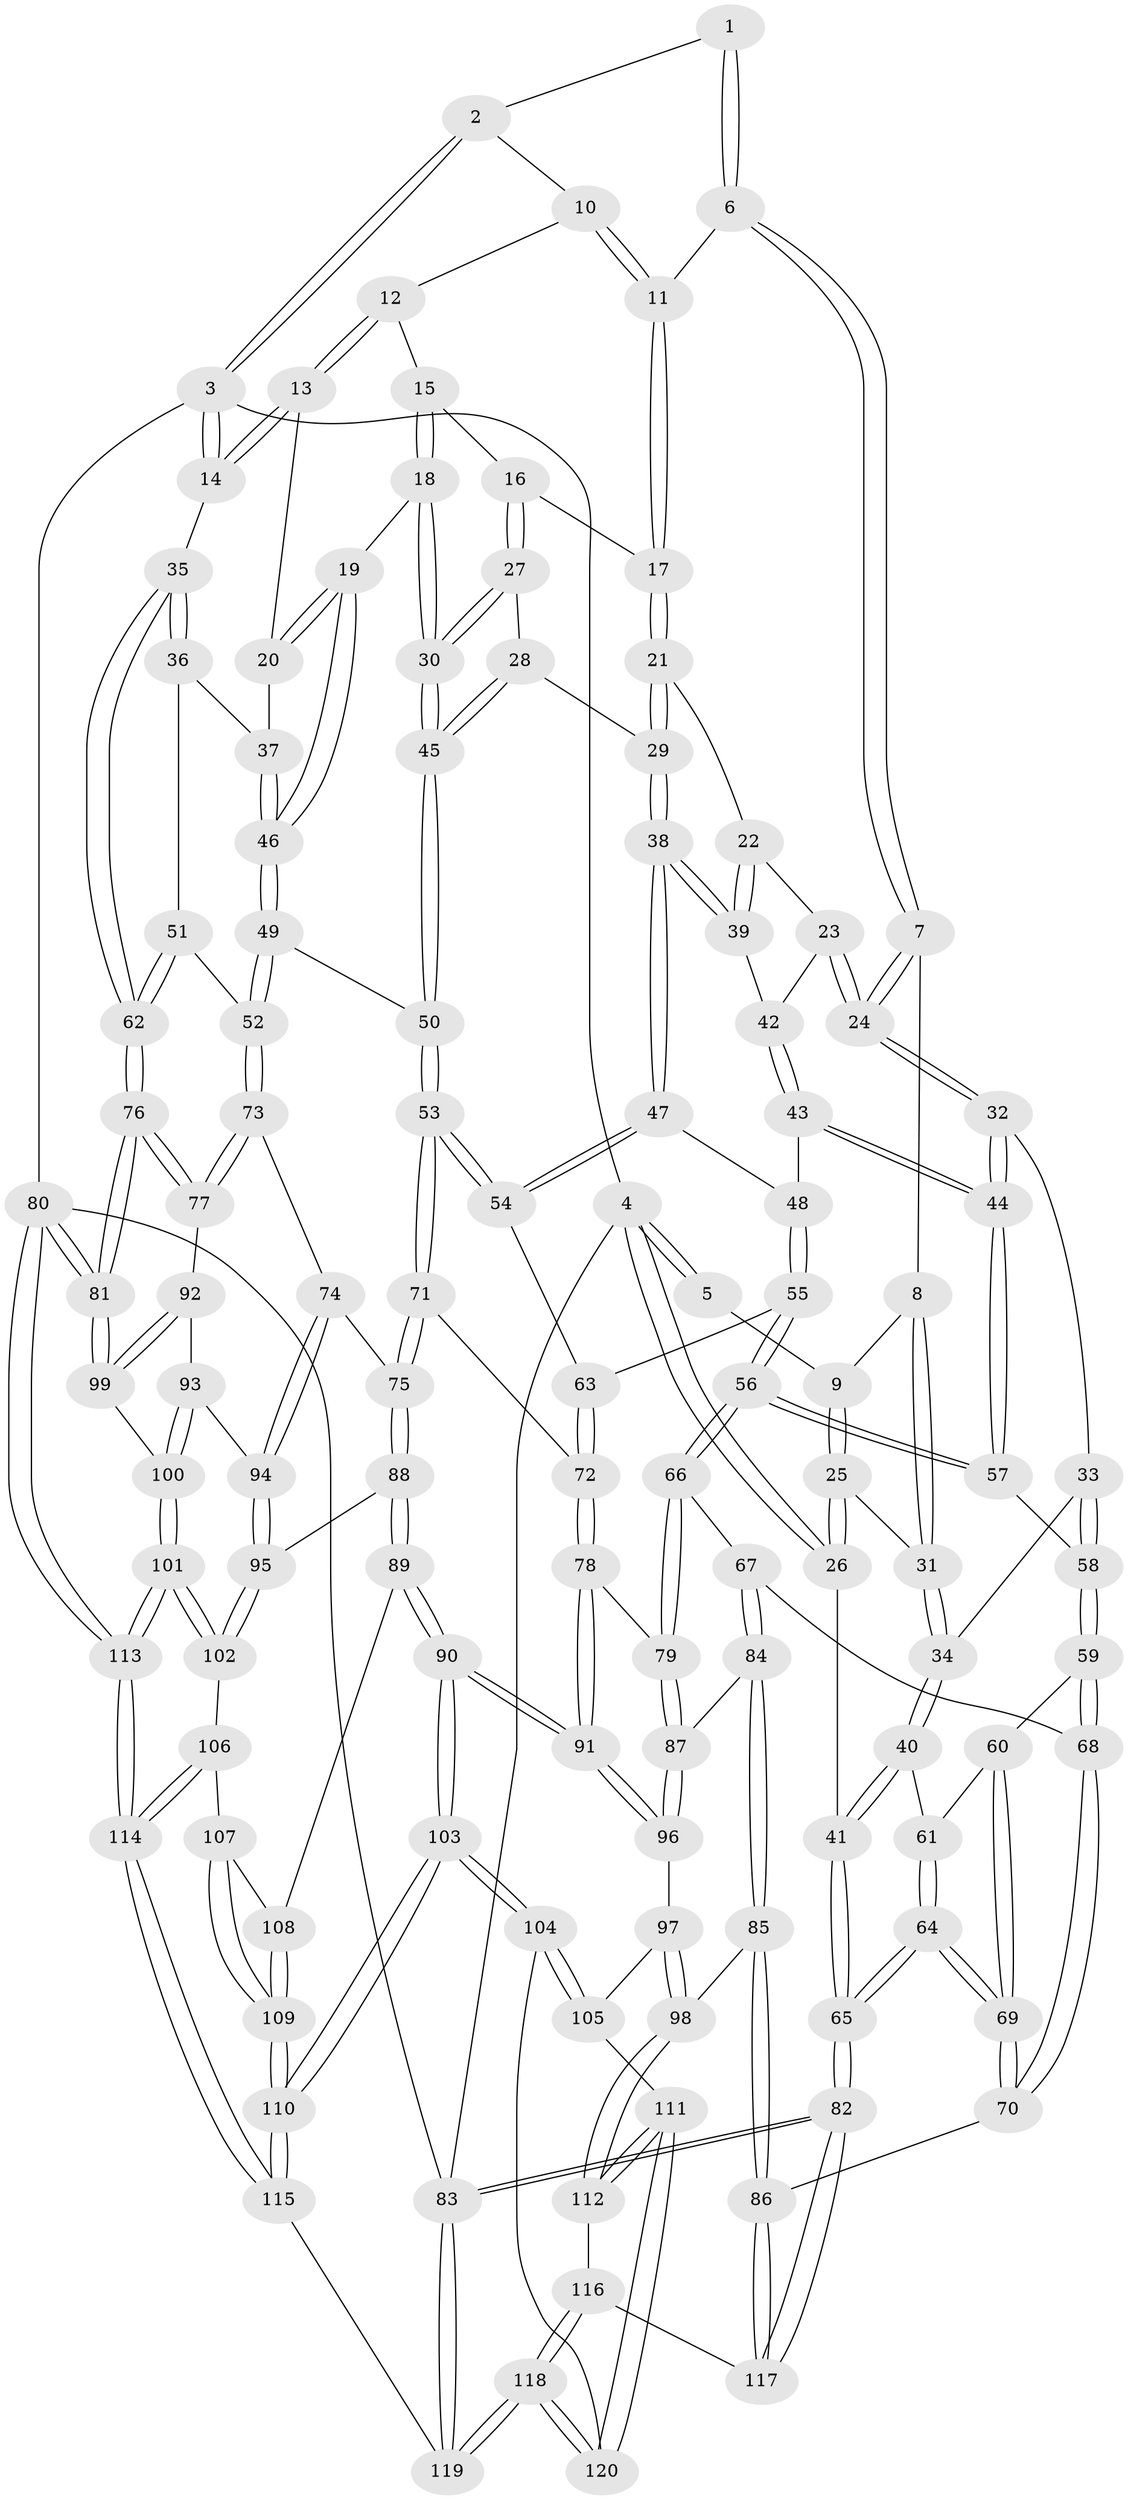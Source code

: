 // Generated by graph-tools (version 1.1) at 2025/38/03/09/25 02:38:20]
// undirected, 120 vertices, 297 edges
graph export_dot {
graph [start="1"]
  node [color=gray90,style=filled];
  1 [pos="+0.3768854089090234+0"];
  2 [pos="+0.5779499047801928+0"];
  3 [pos="+1+0"];
  4 [pos="+0+0"];
  5 [pos="+0.1493838695481132+0"];
  6 [pos="+0.34320200148552976+0.13207466110246255"];
  7 [pos="+0.24143454275786655+0.15296533225265277"];
  8 [pos="+0.22960828110675474+0.14147650451139634"];
  9 [pos="+0.2122353921387466+0.1185084702530383"];
  10 [pos="+0.5809554812282064+0"];
  11 [pos="+0.40331957473267993+0.1422532844558964"];
  12 [pos="+0.6081134953599502+0.053127186439497646"];
  13 [pos="+0.9025583660581171+0.14938250185023788"];
  14 [pos="+1+0"];
  15 [pos="+0.6087419986191613+0.06344537491267391"];
  16 [pos="+0.5196553372308504+0.21255623825292977"];
  17 [pos="+0.41710332707281783+0.18387566847839174"];
  18 [pos="+0.6718702816499611+0.24467529727732334"];
  19 [pos="+0.7724125037137054+0.25676504152574114"];
  20 [pos="+0.8865226649006271+0.16695995415743506"];
  21 [pos="+0.41583028053163945+0.20998510193093334"];
  22 [pos="+0.33429004096274656+0.2702710383313919"];
  23 [pos="+0.32088660556418236+0.27150290565049634"];
  24 [pos="+0.24830705846865012+0.2698995253509422"];
  25 [pos="+0+0.16464067560192722"];
  26 [pos="+0+0"];
  27 [pos="+0.5217248933899856+0.25888782015439454"];
  28 [pos="+0.5014349067013044+0.28370363524936"];
  29 [pos="+0.45496164556194607+0.30118461292335275"];
  30 [pos="+0.6564297026171501+0.2646911008917685"];
  31 [pos="+0.06929210903635678+0.2579266903483755"];
  32 [pos="+0.24223778782696623+0.2846468086971531"];
  33 [pos="+0.18926396338442314+0.30861416879658177"];
  34 [pos="+0.08692913823088912+0.30329558342227936"];
  35 [pos="+1+0.03668347044784899"];
  36 [pos="+0.901136968234777+0.33944182683943624"];
  37 [pos="+0.8810337994369365+0.32046859746573236"];
  38 [pos="+0.44797735471754985+0.3127180305879051"];
  39 [pos="+0.41218282487400787+0.30649676372714374"];
  40 [pos="+0.06404606082365992+0.33440679793040795"];
  41 [pos="+0+0.3673905876426821"];
  42 [pos="+0.36573542046984014+0.32795086082391184"];
  43 [pos="+0.3468213618852074+0.3561555368339192"];
  44 [pos="+0.25972557278495323+0.31825986787441995"];
  45 [pos="+0.6199088930224002+0.397282327874263"];
  46 [pos="+0.7960762349326358+0.3560348057572485"];
  47 [pos="+0.4454311179798428+0.37226281705367215"];
  48 [pos="+0.3521232235062103+0.3617056571138843"];
  49 [pos="+0.7950070157912462+0.4076147669334597"];
  50 [pos="+0.6199093181452302+0.39732475302724174"];
  51 [pos="+0.9017338712564545+0.37614338900985905"];
  52 [pos="+0.7991491124108279+0.41318632707963165"];
  53 [pos="+0.5685408320443845+0.48025827909466007"];
  54 [pos="+0.45042467389822954+0.3884967336002075"];
  55 [pos="+0.3377453026251073+0.448710483837718"];
  56 [pos="+0.30063765416664506+0.4662934139301899"];
  57 [pos="+0.2717441473860377+0.414859786672677"];
  58 [pos="+0.15930570648245265+0.42804842168917734"];
  59 [pos="+0.15619595591271263+0.4320086365286756"];
  60 [pos="+0.1477704081227931+0.4335502872470608"];
  61 [pos="+0.07325687218253114+0.39653058059845053"];
  62 [pos="+1+0.4837568848225839"];
  63 [pos="+0.37398738308784796+0.44437923924948053"];
  64 [pos="+0+0.6726385580632483"];
  65 [pos="+0+0.6737215370062803"];
  66 [pos="+0.2768366766100578+0.5413181724161986"];
  67 [pos="+0.26904378656984806+0.5426762513045393"];
  68 [pos="+0.23739258443987107+0.5456306495435536"];
  69 [pos="+0+0.687329336931854"];
  70 [pos="+0+0.6886593189818053"];
  71 [pos="+0.5686100324684006+0.49185875956331737"];
  72 [pos="+0.47472181504139166+0.575438086377381"];
  73 [pos="+0.833734929384538+0.5549400409093372"];
  74 [pos="+0.8281934590835167+0.5589428839744031"];
  75 [pos="+0.6894215354824302+0.5853946385484773"];
  76 [pos="+1+0.547499318907193"];
  77 [pos="+1+0.568874150013802"];
  78 [pos="+0.46328802426456084+0.5914492506599771"];
  79 [pos="+0.35226131183484277+0.6051731256811033"];
  80 [pos="+1+1"];
  81 [pos="+1+1"];
  82 [pos="+0+1"];
  83 [pos="+0+1"];
  84 [pos="+0.2300371435029894+0.7047532886593798"];
  85 [pos="+0.09732503017339911+0.7533797760520852"];
  86 [pos="+0+0.6924177909072786"];
  87 [pos="+0.3265280025245649+0.6854886705597978"];
  88 [pos="+0.6465590655059316+0.7341029076887471"];
  89 [pos="+0.5827613834549132+0.7581783506997449"];
  90 [pos="+0.5362353479543104+0.7635824311482217"];
  91 [pos="+0.5199651184453027+0.7446635720722561"];
  92 [pos="+0.946620408219537+0.7152383071453373"];
  93 [pos="+0.8587873549246517+0.7524565244396544"];
  94 [pos="+0.8168325758171144+0.7234323934433303"];
  95 [pos="+0.7214320632618898+0.7792534145320216"];
  96 [pos="+0.3449994085585137+0.7432577659553603"];
  97 [pos="+0.3387534755924507+0.7640891202717367"];
  98 [pos="+0.15863729648447883+0.8151535995996138"];
  99 [pos="+0.9466322978942583+0.7917584524201194"];
  100 [pos="+0.8754784609672679+0.8344403372122189"];
  101 [pos="+0.8648661422123478+0.8729194927845544"];
  102 [pos="+0.7305808118370156+0.8041301451122729"];
  103 [pos="+0.46523776112385934+0.9206685063400883"];
  104 [pos="+0.44548382326700214+0.913467902906695"];
  105 [pos="+0.353043172474733+0.8190249467387968"];
  106 [pos="+0.719021991458839+0.8499251388349753"];
  107 [pos="+0.6784311578494457+0.8746481218661034"];
  108 [pos="+0.6194176589449328+0.8370590426223558"];
  109 [pos="+0.6379977508905584+0.919227205337139"];
  110 [pos="+0.5608380843874179+1"];
  111 [pos="+0.20543558556468555+0.8944165461080883"];
  112 [pos="+0.1638215347772024+0.8246701367574081"];
  113 [pos="+1+1"];
  114 [pos="+0.8432303201574339+1"];
  115 [pos="+0.5646381460724124+1"];
  116 [pos="+0.07174068673783224+0.9586287283046523"];
  117 [pos="+0.05435131097726534+0.9312897409824619"];
  118 [pos="+0.16730742693636502+1"];
  119 [pos="+0.15695011811512893+1"];
  120 [pos="+0.21845877706322794+0.9423078979652155"];
  1 -- 2;
  1 -- 6;
  1 -- 6;
  2 -- 3;
  2 -- 3;
  2 -- 10;
  3 -- 4;
  3 -- 14;
  3 -- 14;
  3 -- 80;
  4 -- 5;
  4 -- 5;
  4 -- 26;
  4 -- 26;
  4 -- 83;
  5 -- 9;
  6 -- 7;
  6 -- 7;
  6 -- 11;
  7 -- 8;
  7 -- 24;
  7 -- 24;
  8 -- 9;
  8 -- 31;
  8 -- 31;
  9 -- 25;
  9 -- 25;
  10 -- 11;
  10 -- 11;
  10 -- 12;
  11 -- 17;
  11 -- 17;
  12 -- 13;
  12 -- 13;
  12 -- 15;
  13 -- 14;
  13 -- 14;
  13 -- 20;
  14 -- 35;
  15 -- 16;
  15 -- 18;
  15 -- 18;
  16 -- 17;
  16 -- 27;
  16 -- 27;
  17 -- 21;
  17 -- 21;
  18 -- 19;
  18 -- 30;
  18 -- 30;
  19 -- 20;
  19 -- 20;
  19 -- 46;
  19 -- 46;
  20 -- 37;
  21 -- 22;
  21 -- 29;
  21 -- 29;
  22 -- 23;
  22 -- 39;
  22 -- 39;
  23 -- 24;
  23 -- 24;
  23 -- 42;
  24 -- 32;
  24 -- 32;
  25 -- 26;
  25 -- 26;
  25 -- 31;
  26 -- 41;
  27 -- 28;
  27 -- 30;
  27 -- 30;
  28 -- 29;
  28 -- 45;
  28 -- 45;
  29 -- 38;
  29 -- 38;
  30 -- 45;
  30 -- 45;
  31 -- 34;
  31 -- 34;
  32 -- 33;
  32 -- 44;
  32 -- 44;
  33 -- 34;
  33 -- 58;
  33 -- 58;
  34 -- 40;
  34 -- 40;
  35 -- 36;
  35 -- 36;
  35 -- 62;
  35 -- 62;
  36 -- 37;
  36 -- 51;
  37 -- 46;
  37 -- 46;
  38 -- 39;
  38 -- 39;
  38 -- 47;
  38 -- 47;
  39 -- 42;
  40 -- 41;
  40 -- 41;
  40 -- 61;
  41 -- 65;
  41 -- 65;
  42 -- 43;
  42 -- 43;
  43 -- 44;
  43 -- 44;
  43 -- 48;
  44 -- 57;
  44 -- 57;
  45 -- 50;
  45 -- 50;
  46 -- 49;
  46 -- 49;
  47 -- 48;
  47 -- 54;
  47 -- 54;
  48 -- 55;
  48 -- 55;
  49 -- 50;
  49 -- 52;
  49 -- 52;
  50 -- 53;
  50 -- 53;
  51 -- 52;
  51 -- 62;
  51 -- 62;
  52 -- 73;
  52 -- 73;
  53 -- 54;
  53 -- 54;
  53 -- 71;
  53 -- 71;
  54 -- 63;
  55 -- 56;
  55 -- 56;
  55 -- 63;
  56 -- 57;
  56 -- 57;
  56 -- 66;
  56 -- 66;
  57 -- 58;
  58 -- 59;
  58 -- 59;
  59 -- 60;
  59 -- 68;
  59 -- 68;
  60 -- 61;
  60 -- 69;
  60 -- 69;
  61 -- 64;
  61 -- 64;
  62 -- 76;
  62 -- 76;
  63 -- 72;
  63 -- 72;
  64 -- 65;
  64 -- 65;
  64 -- 69;
  64 -- 69;
  65 -- 82;
  65 -- 82;
  66 -- 67;
  66 -- 79;
  66 -- 79;
  67 -- 68;
  67 -- 84;
  67 -- 84;
  68 -- 70;
  68 -- 70;
  69 -- 70;
  69 -- 70;
  70 -- 86;
  71 -- 72;
  71 -- 75;
  71 -- 75;
  72 -- 78;
  72 -- 78;
  73 -- 74;
  73 -- 77;
  73 -- 77;
  74 -- 75;
  74 -- 94;
  74 -- 94;
  75 -- 88;
  75 -- 88;
  76 -- 77;
  76 -- 77;
  76 -- 81;
  76 -- 81;
  77 -- 92;
  78 -- 79;
  78 -- 91;
  78 -- 91;
  79 -- 87;
  79 -- 87;
  80 -- 81;
  80 -- 81;
  80 -- 113;
  80 -- 113;
  80 -- 83;
  81 -- 99;
  81 -- 99;
  82 -- 83;
  82 -- 83;
  82 -- 117;
  82 -- 117;
  83 -- 119;
  83 -- 119;
  84 -- 85;
  84 -- 85;
  84 -- 87;
  85 -- 86;
  85 -- 86;
  85 -- 98;
  86 -- 117;
  86 -- 117;
  87 -- 96;
  87 -- 96;
  88 -- 89;
  88 -- 89;
  88 -- 95;
  89 -- 90;
  89 -- 90;
  89 -- 108;
  90 -- 91;
  90 -- 91;
  90 -- 103;
  90 -- 103;
  91 -- 96;
  91 -- 96;
  92 -- 93;
  92 -- 99;
  92 -- 99;
  93 -- 94;
  93 -- 100;
  93 -- 100;
  94 -- 95;
  94 -- 95;
  95 -- 102;
  95 -- 102;
  96 -- 97;
  97 -- 98;
  97 -- 98;
  97 -- 105;
  98 -- 112;
  98 -- 112;
  99 -- 100;
  100 -- 101;
  100 -- 101;
  101 -- 102;
  101 -- 102;
  101 -- 113;
  101 -- 113;
  102 -- 106;
  103 -- 104;
  103 -- 104;
  103 -- 110;
  103 -- 110;
  104 -- 105;
  104 -- 105;
  104 -- 120;
  105 -- 111;
  106 -- 107;
  106 -- 114;
  106 -- 114;
  107 -- 108;
  107 -- 109;
  107 -- 109;
  108 -- 109;
  108 -- 109;
  109 -- 110;
  109 -- 110;
  110 -- 115;
  110 -- 115;
  111 -- 112;
  111 -- 112;
  111 -- 120;
  111 -- 120;
  112 -- 116;
  113 -- 114;
  113 -- 114;
  114 -- 115;
  114 -- 115;
  115 -- 119;
  116 -- 117;
  116 -- 118;
  116 -- 118;
  118 -- 119;
  118 -- 119;
  118 -- 120;
  118 -- 120;
}
